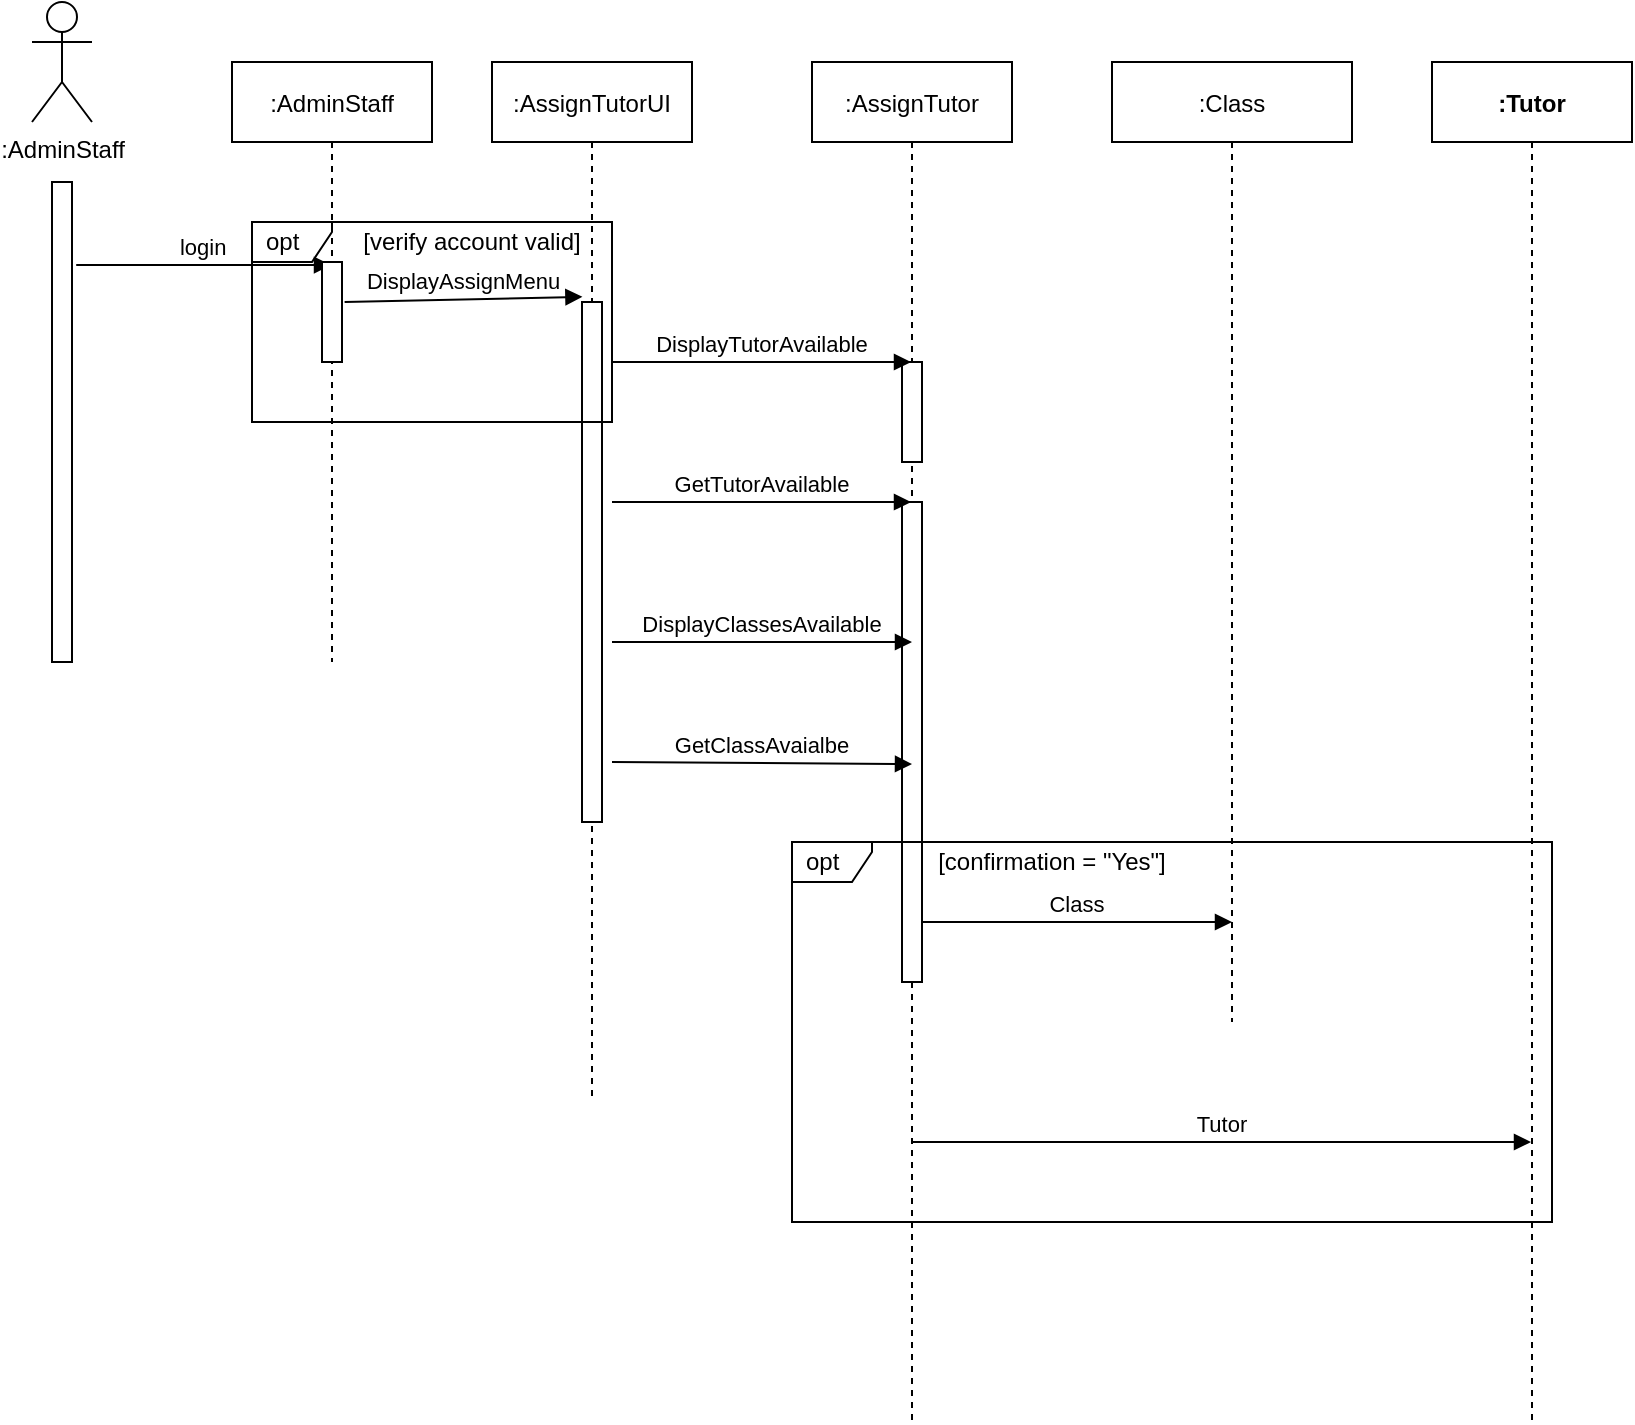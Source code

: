 <mxfile version="20.2.4" type="github">
  <diagram id="kgpKYQtTHZ0yAKxKKP6v" name="SequenceDiagram">
    <mxGraphModel dx="981" dy="526" grid="1" gridSize="10" guides="1" tooltips="1" connect="1" arrows="1" fold="1" page="1" pageScale="1" pageWidth="850" pageHeight="1100" math="0" shadow="0">
      <root>
        <mxCell id="0" />
        <mxCell id="1" parent="0" />
        <mxCell id="3nuBFxr9cyL0pnOWT2aG-1" value=":AssignTutorUI" style="shape=umlLifeline;perimeter=lifelinePerimeter;container=1;collapsible=0;recursiveResize=0;rounded=0;shadow=0;strokeWidth=1;" parent="1" vertex="1">
          <mxGeometry x="340" y="220" width="100" height="520" as="geometry" />
        </mxCell>
        <mxCell id="3nuBFxr9cyL0pnOWT2aG-2" value="" style="points=[];perimeter=orthogonalPerimeter;rounded=0;shadow=0;strokeWidth=1;" parent="3nuBFxr9cyL0pnOWT2aG-1" vertex="1">
          <mxGeometry x="45" y="120" width="10" height="260" as="geometry" />
        </mxCell>
        <mxCell id="-9yyx69M4scqzNRc3pKy-9" value="opt" style="shape=umlFrame;whiteSpace=wrap;html=1;width=40;height=20;boundedLbl=1;verticalAlign=middle;align=left;spacingLeft=5;strokeColor=default;gradientColor=none;" parent="3nuBFxr9cyL0pnOWT2aG-1" vertex="1">
          <mxGeometry x="-120" y="80" width="180" height="100" as="geometry" />
        </mxCell>
        <mxCell id="FxjTsh5WOq2ymEvseQv0-38" value="[verify account valid]" style="text;html=1;strokeColor=none;fillColor=none;align=center;verticalAlign=middle;whiteSpace=wrap;rounded=0;" vertex="1" parent="3nuBFxr9cyL0pnOWT2aG-1">
          <mxGeometry x="-80" y="85" width="140" height="10" as="geometry" />
        </mxCell>
        <mxCell id="3nuBFxr9cyL0pnOWT2aG-5" value=":AssignTutor" style="shape=umlLifeline;perimeter=lifelinePerimeter;container=1;collapsible=0;recursiveResize=0;rounded=0;shadow=0;strokeWidth=1;" parent="1" vertex="1">
          <mxGeometry x="500" y="220" width="100" height="680" as="geometry" />
        </mxCell>
        <mxCell id="3nuBFxr9cyL0pnOWT2aG-6" value="" style="points=[];perimeter=orthogonalPerimeter;rounded=0;shadow=0;strokeWidth=1;" parent="3nuBFxr9cyL0pnOWT2aG-5" vertex="1">
          <mxGeometry x="45" y="150" width="10" height="50" as="geometry" />
        </mxCell>
        <mxCell id="FxjTsh5WOq2ymEvseQv0-13" value="" style="points=[];perimeter=orthogonalPerimeter;rounded=0;shadow=0;strokeWidth=1;" vertex="1" parent="3nuBFxr9cyL0pnOWT2aG-5">
          <mxGeometry x="45" y="220" width="10" height="240" as="geometry" />
        </mxCell>
        <mxCell id="FxjTsh5WOq2ymEvseQv0-14" value="GetTutorAvailable" style="verticalAlign=bottom;endArrow=block;shadow=0;strokeWidth=1;" edge="1" parent="3nuBFxr9cyL0pnOWT2aG-5">
          <mxGeometry relative="1" as="geometry">
            <mxPoint x="-100" y="220" as="sourcePoint" />
            <mxPoint x="49.5" y="220.0" as="targetPoint" />
          </mxGeometry>
        </mxCell>
        <mxCell id="-9yyx69M4scqzNRc3pKy-11" value=":AdminStaff" style="shape=umlActor;verticalLabelPosition=bottom;verticalAlign=top;html=1;strokeColor=default;gradientColor=none;" parent="1" vertex="1">
          <mxGeometry x="110" y="190" width="30" height="60" as="geometry" />
        </mxCell>
        <mxCell id="-9yyx69M4scqzNRc3pKy-14" value="" style="points=[];perimeter=orthogonalPerimeter;rounded=0;shadow=0;strokeWidth=1;" parent="1" vertex="1">
          <mxGeometry x="120" y="280" width="10" height="240" as="geometry" />
        </mxCell>
        <mxCell id="-9yyx69M4scqzNRc3pKy-15" value=":Class" style="shape=umlLifeline;perimeter=lifelinePerimeter;container=1;collapsible=0;recursiveResize=0;rounded=0;shadow=0;strokeWidth=1;" parent="1" vertex="1">
          <mxGeometry x="650" y="220" width="120" height="480" as="geometry" />
        </mxCell>
        <mxCell id="FxjTsh5WOq2ymEvseQv0-35" value="[confirmation = &quot;Yes&quot;]" style="text;html=1;strokeColor=none;fillColor=none;align=center;verticalAlign=middle;whiteSpace=wrap;rounded=0;" vertex="1" parent="-9yyx69M4scqzNRc3pKy-15">
          <mxGeometry x="-100" y="390" width="140" height="20" as="geometry" />
        </mxCell>
        <mxCell id="FxjTsh5WOq2ymEvseQv0-27" value="Class" style="verticalAlign=bottom;endArrow=block;shadow=0;strokeWidth=1;" edge="1" parent="-9yyx69M4scqzNRc3pKy-15">
          <mxGeometry relative="1" as="geometry">
            <mxPoint x="-95" y="430" as="sourcePoint" />
            <mxPoint x="60" y="430" as="targetPoint" />
          </mxGeometry>
        </mxCell>
        <mxCell id="-9yyx69M4scqzNRc3pKy-20" value="login" style="verticalAlign=bottom;endArrow=block;shadow=0;strokeWidth=1;exitX=1.21;exitY=0.173;exitDx=0;exitDy=0;exitPerimeter=0;" parent="1" source="-9yyx69M4scqzNRc3pKy-14" target="FxjTsh5WOq2ymEvseQv0-4" edge="1">
          <mxGeometry relative="1" as="geometry">
            <mxPoint x="130" y="290.0" as="sourcePoint" />
            <mxPoint x="230" y="320" as="targetPoint" />
          </mxGeometry>
        </mxCell>
        <mxCell id="FxjTsh5WOq2ymEvseQv0-4" value=":AdminStaff" style="shape=umlLifeline;perimeter=lifelinePerimeter;container=1;collapsible=0;recursiveResize=0;rounded=0;shadow=0;strokeWidth=1;" vertex="1" parent="1">
          <mxGeometry x="210" y="220" width="100" height="300" as="geometry" />
        </mxCell>
        <mxCell id="FxjTsh5WOq2ymEvseQv0-5" value="" style="points=[];perimeter=orthogonalPerimeter;rounded=0;shadow=0;strokeWidth=1;" vertex="1" parent="FxjTsh5WOq2ymEvseQv0-4">
          <mxGeometry x="45" y="100" width="10" height="50" as="geometry" />
        </mxCell>
        <mxCell id="FxjTsh5WOq2ymEvseQv0-7" value="DisplayAssignMenu" style="verticalAlign=bottom;endArrow=block;shadow=0;strokeWidth=1;exitX=1.21;exitY=0.173;exitDx=0;exitDy=0;exitPerimeter=0;entryX=0.021;entryY=-0.01;entryDx=0;entryDy=0;entryPerimeter=0;" edge="1" parent="1" target="3nuBFxr9cyL0pnOWT2aG-2">
          <mxGeometry relative="1" as="geometry">
            <mxPoint x="266.3" y="340" as="sourcePoint" />
            <mxPoint x="380" y="340" as="targetPoint" />
          </mxGeometry>
        </mxCell>
        <mxCell id="FxjTsh5WOq2ymEvseQv0-11" value="DisplayTutorAvailable" style="verticalAlign=bottom;endArrow=block;shadow=0;strokeWidth=1;" edge="1" parent="1" target="3nuBFxr9cyL0pnOWT2aG-5">
          <mxGeometry relative="1" as="geometry">
            <mxPoint x="400" y="370" as="sourcePoint" />
            <mxPoint x="527.4" y="369.66" as="targetPoint" />
          </mxGeometry>
        </mxCell>
        <mxCell id="FxjTsh5WOq2ymEvseQv0-29" value=":Tutor" style="shape=umlLifeline;perimeter=lifelinePerimeter;container=1;collapsible=0;recursiveResize=0;rounded=0;shadow=0;strokeWidth=1;fontStyle=1" vertex="1" parent="1">
          <mxGeometry x="810" y="220" width="100" height="680" as="geometry" />
        </mxCell>
        <mxCell id="FxjTsh5WOq2ymEvseQv0-26" value="opt" style="shape=umlFrame;whiteSpace=wrap;html=1;width=40;height=20;boundedLbl=1;verticalAlign=middle;align=left;spacingLeft=5;strokeColor=default;gradientColor=none;" vertex="1" parent="FxjTsh5WOq2ymEvseQv0-29">
          <mxGeometry x="-320" y="390" width="380" height="190" as="geometry" />
        </mxCell>
        <mxCell id="FxjTsh5WOq2ymEvseQv0-37" value="Tutor" style="verticalAlign=bottom;endArrow=block;shadow=0;strokeWidth=1;" edge="1" parent="1" target="FxjTsh5WOq2ymEvseQv0-29">
          <mxGeometry relative="1" as="geometry">
            <mxPoint x="550.0" y="760.0" as="sourcePoint" />
            <mxPoint x="700.4" y="760.18" as="targetPoint" />
          </mxGeometry>
        </mxCell>
        <mxCell id="FxjTsh5WOq2ymEvseQv0-39" value="DisplayClassesAvailable" style="verticalAlign=bottom;endArrow=block;shadow=0;strokeWidth=1;" edge="1" parent="1">
          <mxGeometry relative="1" as="geometry">
            <mxPoint x="400.0" y="510.0" as="sourcePoint" />
            <mxPoint x="550" y="510" as="targetPoint" />
          </mxGeometry>
        </mxCell>
        <mxCell id="FxjTsh5WOq2ymEvseQv0-41" value="GetClassAvaialbe" style="verticalAlign=bottom;endArrow=block;shadow=0;strokeWidth=1;entryX=0.5;entryY=0.546;entryDx=0;entryDy=0;entryPerimeter=0;" edge="1" parent="1" target="FxjTsh5WOq2ymEvseQv0-13">
          <mxGeometry relative="1" as="geometry">
            <mxPoint x="400" y="570" as="sourcePoint" />
            <mxPoint x="540" y="571" as="targetPoint" />
          </mxGeometry>
        </mxCell>
      </root>
    </mxGraphModel>
  </diagram>
</mxfile>
